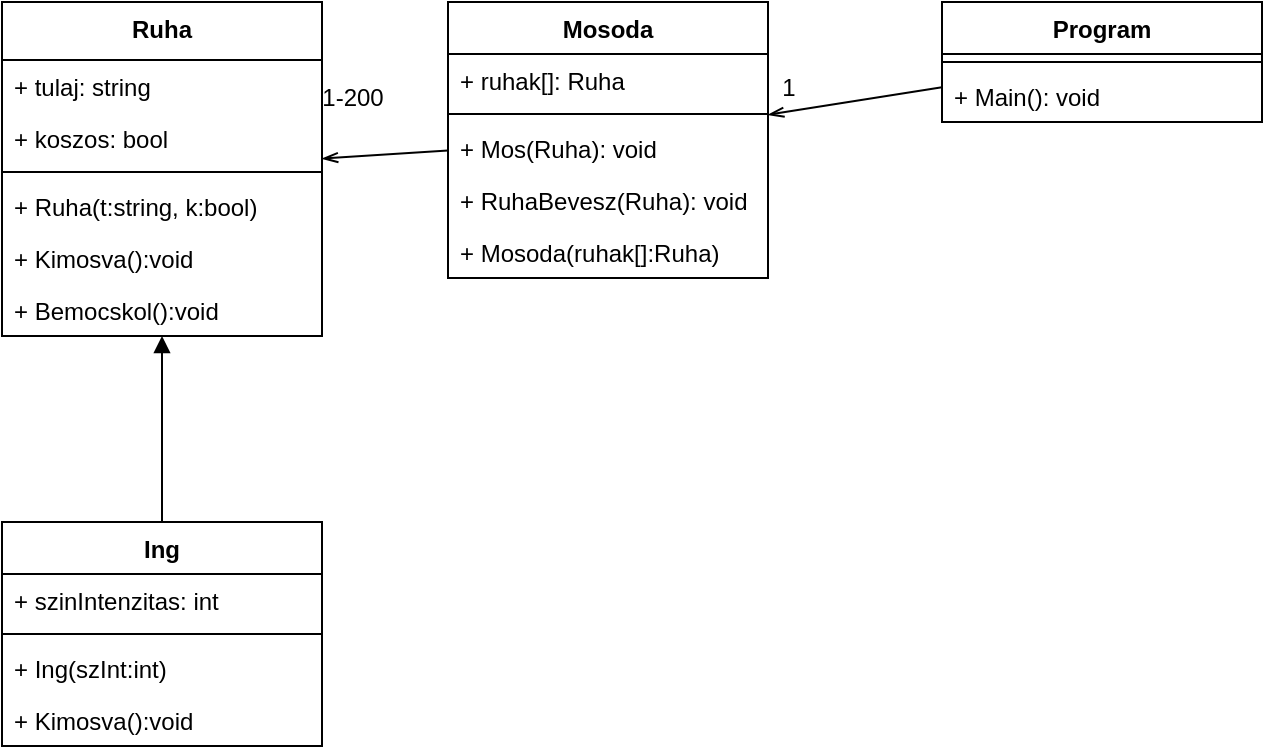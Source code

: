 <mxfile version="12.3.4" type="device" pages="1"><diagram id="5dx0kxS8gtLUSk_O6IDq" name="Page-1"><mxGraphModel dx="1422" dy="804" grid="1" gridSize="10" guides="1" tooltips="1" connect="1" arrows="1" fold="1" page="1" pageScale="1" pageWidth="827" pageHeight="1169" math="0" shadow="0"><root><mxCell id="0"/><mxCell id="1" parent="0"/><mxCell id="uQlY-EPwdZE5qzGJQh7_-1" value="Ruha&#10;" style="swimlane;fontStyle=1;align=center;verticalAlign=top;childLayout=stackLayout;horizontal=1;startSize=29;horizontalStack=0;resizeParent=1;resizeParentMax=0;resizeLast=0;collapsible=1;marginBottom=0;" vertex="1" parent="1"><mxGeometry x="110" y="120" width="160" height="167" as="geometry"/></mxCell><mxCell id="uQlY-EPwdZE5qzGJQh7_-2" value="+ tulaj: string&#10;" style="text;strokeColor=none;fillColor=none;align=left;verticalAlign=top;spacingLeft=4;spacingRight=4;overflow=hidden;rotatable=0;points=[[0,0.5],[1,0.5]];portConstraint=eastwest;" vertex="1" parent="uQlY-EPwdZE5qzGJQh7_-1"><mxGeometry y="29" width="160" height="26" as="geometry"/></mxCell><mxCell id="uQlY-EPwdZE5qzGJQh7_-9" value="+ koszos: bool" style="text;strokeColor=none;fillColor=none;align=left;verticalAlign=top;spacingLeft=4;spacingRight=4;overflow=hidden;rotatable=0;points=[[0,0.5],[1,0.5]];portConstraint=eastwest;" vertex="1" parent="uQlY-EPwdZE5qzGJQh7_-1"><mxGeometry y="55" width="160" height="26" as="geometry"/></mxCell><mxCell id="uQlY-EPwdZE5qzGJQh7_-3" value="" style="line;strokeWidth=1;fillColor=none;align=left;verticalAlign=middle;spacingTop=-1;spacingLeft=3;spacingRight=3;rotatable=0;labelPosition=right;points=[];portConstraint=eastwest;" vertex="1" parent="uQlY-EPwdZE5qzGJQh7_-1"><mxGeometry y="81" width="160" height="8" as="geometry"/></mxCell><mxCell id="uQlY-EPwdZE5qzGJQh7_-31" value="+ Ruha(t:string, k:bool)" style="text;strokeColor=none;fillColor=none;align=left;verticalAlign=top;spacingLeft=4;spacingRight=4;overflow=hidden;rotatable=0;points=[[0,0.5],[1,0.5]];portConstraint=eastwest;" vertex="1" parent="uQlY-EPwdZE5qzGJQh7_-1"><mxGeometry y="89" width="160" height="26" as="geometry"/></mxCell><mxCell id="uQlY-EPwdZE5qzGJQh7_-36" value="+ Kimosva():void" style="text;strokeColor=none;fillColor=none;align=left;verticalAlign=top;spacingLeft=4;spacingRight=4;overflow=hidden;rotatable=0;points=[[0,0.5],[1,0.5]];portConstraint=eastwest;" vertex="1" parent="uQlY-EPwdZE5qzGJQh7_-1"><mxGeometry y="115" width="160" height="26" as="geometry"/></mxCell><mxCell id="uQlY-EPwdZE5qzGJQh7_-38" value="+ Bemocskol():void" style="text;strokeColor=none;fillColor=none;align=left;verticalAlign=top;spacingLeft=4;spacingRight=4;overflow=hidden;rotatable=0;points=[[0,0.5],[1,0.5]];portConstraint=eastwest;" vertex="1" parent="uQlY-EPwdZE5qzGJQh7_-1"><mxGeometry y="141" width="160" height="26" as="geometry"/></mxCell><mxCell id="uQlY-EPwdZE5qzGJQh7_-5" value="Ing" style="swimlane;fontStyle=1;align=center;verticalAlign=top;childLayout=stackLayout;horizontal=1;startSize=26;horizontalStack=0;resizeParent=1;resizeParentMax=0;resizeLast=0;collapsible=1;marginBottom=0;" vertex="1" parent="1"><mxGeometry x="110" y="380" width="160" height="112" as="geometry"/></mxCell><mxCell id="uQlY-EPwdZE5qzGJQh7_-6" value="+ szinIntenzitas: int" style="text;strokeColor=none;fillColor=none;align=left;verticalAlign=top;spacingLeft=4;spacingRight=4;overflow=hidden;rotatable=0;points=[[0,0.5],[1,0.5]];portConstraint=eastwest;" vertex="1" parent="uQlY-EPwdZE5qzGJQh7_-5"><mxGeometry y="26" width="160" height="26" as="geometry"/></mxCell><mxCell id="uQlY-EPwdZE5qzGJQh7_-7" value="" style="line;strokeWidth=1;fillColor=none;align=left;verticalAlign=middle;spacingTop=-1;spacingLeft=3;spacingRight=3;rotatable=0;labelPosition=right;points=[];portConstraint=eastwest;" vertex="1" parent="uQlY-EPwdZE5qzGJQh7_-5"><mxGeometry y="52" width="160" height="8" as="geometry"/></mxCell><mxCell id="uQlY-EPwdZE5qzGJQh7_-32" value="+ Ing(szInt:int)" style="text;strokeColor=none;fillColor=none;align=left;verticalAlign=top;spacingLeft=4;spacingRight=4;overflow=hidden;rotatable=0;points=[[0,0.5],[1,0.5]];portConstraint=eastwest;" vertex="1" parent="uQlY-EPwdZE5qzGJQh7_-5"><mxGeometry y="60" width="160" height="26" as="geometry"/></mxCell><mxCell id="uQlY-EPwdZE5qzGJQh7_-37" value="+ Kimosva():void" style="text;strokeColor=none;fillColor=none;align=left;verticalAlign=top;spacingLeft=4;spacingRight=4;overflow=hidden;rotatable=0;points=[[0,0.5],[1,0.5]];portConstraint=eastwest;" vertex="1" parent="uQlY-EPwdZE5qzGJQh7_-5"><mxGeometry y="86" width="160" height="26" as="geometry"/></mxCell><mxCell id="uQlY-EPwdZE5qzGJQh7_-12" value="" style="endArrow=block;html=1;endFill=1;" edge="1" parent="1" source="uQlY-EPwdZE5qzGJQh7_-5" target="uQlY-EPwdZE5qzGJQh7_-1"><mxGeometry width="50" height="50" relative="1" as="geometry"><mxPoint x="110" y="510" as="sourcePoint"/><mxPoint x="160" y="460" as="targetPoint"/></mxGeometry></mxCell><mxCell id="uQlY-EPwdZE5qzGJQh7_-13" value="Mosoda" style="swimlane;fontStyle=1;align=center;verticalAlign=top;childLayout=stackLayout;horizontal=1;startSize=26;horizontalStack=0;resizeParent=1;resizeParentMax=0;resizeLast=0;collapsible=1;marginBottom=0;" vertex="1" parent="1"><mxGeometry x="333" y="120" width="160" height="138" as="geometry"/></mxCell><mxCell id="uQlY-EPwdZE5qzGJQh7_-21" value="+ ruhak[]: Ruha&#10;" style="text;strokeColor=none;fillColor=none;align=left;verticalAlign=top;spacingLeft=4;spacingRight=4;overflow=hidden;rotatable=0;points=[[0,0.5],[1,0.5]];portConstraint=eastwest;" vertex="1" parent="uQlY-EPwdZE5qzGJQh7_-13"><mxGeometry y="26" width="160" height="26" as="geometry"/></mxCell><mxCell id="uQlY-EPwdZE5qzGJQh7_-15" value="" style="line;strokeWidth=1;fillColor=none;align=left;verticalAlign=middle;spacingTop=-1;spacingLeft=3;spacingRight=3;rotatable=0;labelPosition=right;points=[];portConstraint=eastwest;" vertex="1" parent="uQlY-EPwdZE5qzGJQh7_-13"><mxGeometry y="52" width="160" height="8" as="geometry"/></mxCell><mxCell id="uQlY-EPwdZE5qzGJQh7_-16" value="+ Mos(Ruha): void" style="text;strokeColor=none;fillColor=none;align=left;verticalAlign=top;spacingLeft=4;spacingRight=4;overflow=hidden;rotatable=0;points=[[0,0.5],[1,0.5]];portConstraint=eastwest;" vertex="1" parent="uQlY-EPwdZE5qzGJQh7_-13"><mxGeometry y="60" width="160" height="26" as="geometry"/></mxCell><mxCell id="uQlY-EPwdZE5qzGJQh7_-34" value="+ RuhaBevesz(Ruha): void" style="text;strokeColor=none;fillColor=none;align=left;verticalAlign=top;spacingLeft=4;spacingRight=4;overflow=hidden;rotatable=0;points=[[0,0.5],[1,0.5]];portConstraint=eastwest;" vertex="1" parent="uQlY-EPwdZE5qzGJQh7_-13"><mxGeometry y="86" width="160" height="26" as="geometry"/></mxCell><mxCell id="uQlY-EPwdZE5qzGJQh7_-33" value="+ Mosoda(ruhak[]:Ruha)" style="text;strokeColor=none;fillColor=none;align=left;verticalAlign=top;spacingLeft=4;spacingRight=4;overflow=hidden;rotatable=0;points=[[0,0.5],[1,0.5]];portConstraint=eastwest;" vertex="1" parent="uQlY-EPwdZE5qzGJQh7_-13"><mxGeometry y="112" width="160" height="26" as="geometry"/></mxCell><mxCell id="uQlY-EPwdZE5qzGJQh7_-22" value="" style="endArrow=none;html=1;startArrow=openThin;startFill=0;endFill=0;strokeWidth=1;endSize=17;" edge="1" parent="1" source="uQlY-EPwdZE5qzGJQh7_-1" target="uQlY-EPwdZE5qzGJQh7_-13"><mxGeometry width="50" height="50" relative="1" as="geometry"><mxPoint x="40" y="420" as="sourcePoint"/><mxPoint x="90" y="370" as="targetPoint"/></mxGeometry></mxCell><mxCell id="uQlY-EPwdZE5qzGJQh7_-23" value="Program&#10;" style="swimlane;fontStyle=1;align=center;verticalAlign=top;childLayout=stackLayout;horizontal=1;startSize=26;horizontalStack=0;resizeParent=1;resizeParentMax=0;resizeLast=0;collapsible=1;marginBottom=0;" vertex="1" parent="1"><mxGeometry x="580" y="120" width="160" height="60" as="geometry"/></mxCell><mxCell id="uQlY-EPwdZE5qzGJQh7_-25" value="" style="line;strokeWidth=1;fillColor=none;align=left;verticalAlign=middle;spacingTop=-1;spacingLeft=3;spacingRight=3;rotatable=0;labelPosition=right;points=[];portConstraint=eastwest;" vertex="1" parent="uQlY-EPwdZE5qzGJQh7_-23"><mxGeometry y="26" width="160" height="8" as="geometry"/></mxCell><mxCell id="uQlY-EPwdZE5qzGJQh7_-26" value="+ Main(): void" style="text;strokeColor=none;fillColor=none;align=left;verticalAlign=top;spacingLeft=4;spacingRight=4;overflow=hidden;rotatable=0;points=[[0,0.5],[1,0.5]];portConstraint=eastwest;" vertex="1" parent="uQlY-EPwdZE5qzGJQh7_-23"><mxGeometry y="34" width="160" height="26" as="geometry"/></mxCell><mxCell id="uQlY-EPwdZE5qzGJQh7_-27" value="" style="endArrow=none;html=1;startArrow=openThin;startFill=0;endFill=0;strokeWidth=1;endSize=17;" edge="1" parent="1" source="uQlY-EPwdZE5qzGJQh7_-13" target="uQlY-EPwdZE5qzGJQh7_-23"><mxGeometry width="50" height="50" relative="1" as="geometry"><mxPoint x="280" y="173.962" as="sourcePoint"/><mxPoint x="343" y="173.538" as="targetPoint"/></mxGeometry></mxCell><mxCell id="uQlY-EPwdZE5qzGJQh7_-29" value="1" style="text;html=1;align=center;verticalAlign=middle;resizable=0;points=[];;autosize=1;" vertex="1" parent="1"><mxGeometry x="493" y="153" width="20" height="20" as="geometry"/></mxCell><mxCell id="uQlY-EPwdZE5qzGJQh7_-30" value="1-200" style="text;html=1;align=center;verticalAlign=middle;resizable=0;points=[];;autosize=1;" vertex="1" parent="1"><mxGeometry x="260" y="157.5" width="50" height="20" as="geometry"/></mxCell></root></mxGraphModel></diagram></mxfile>